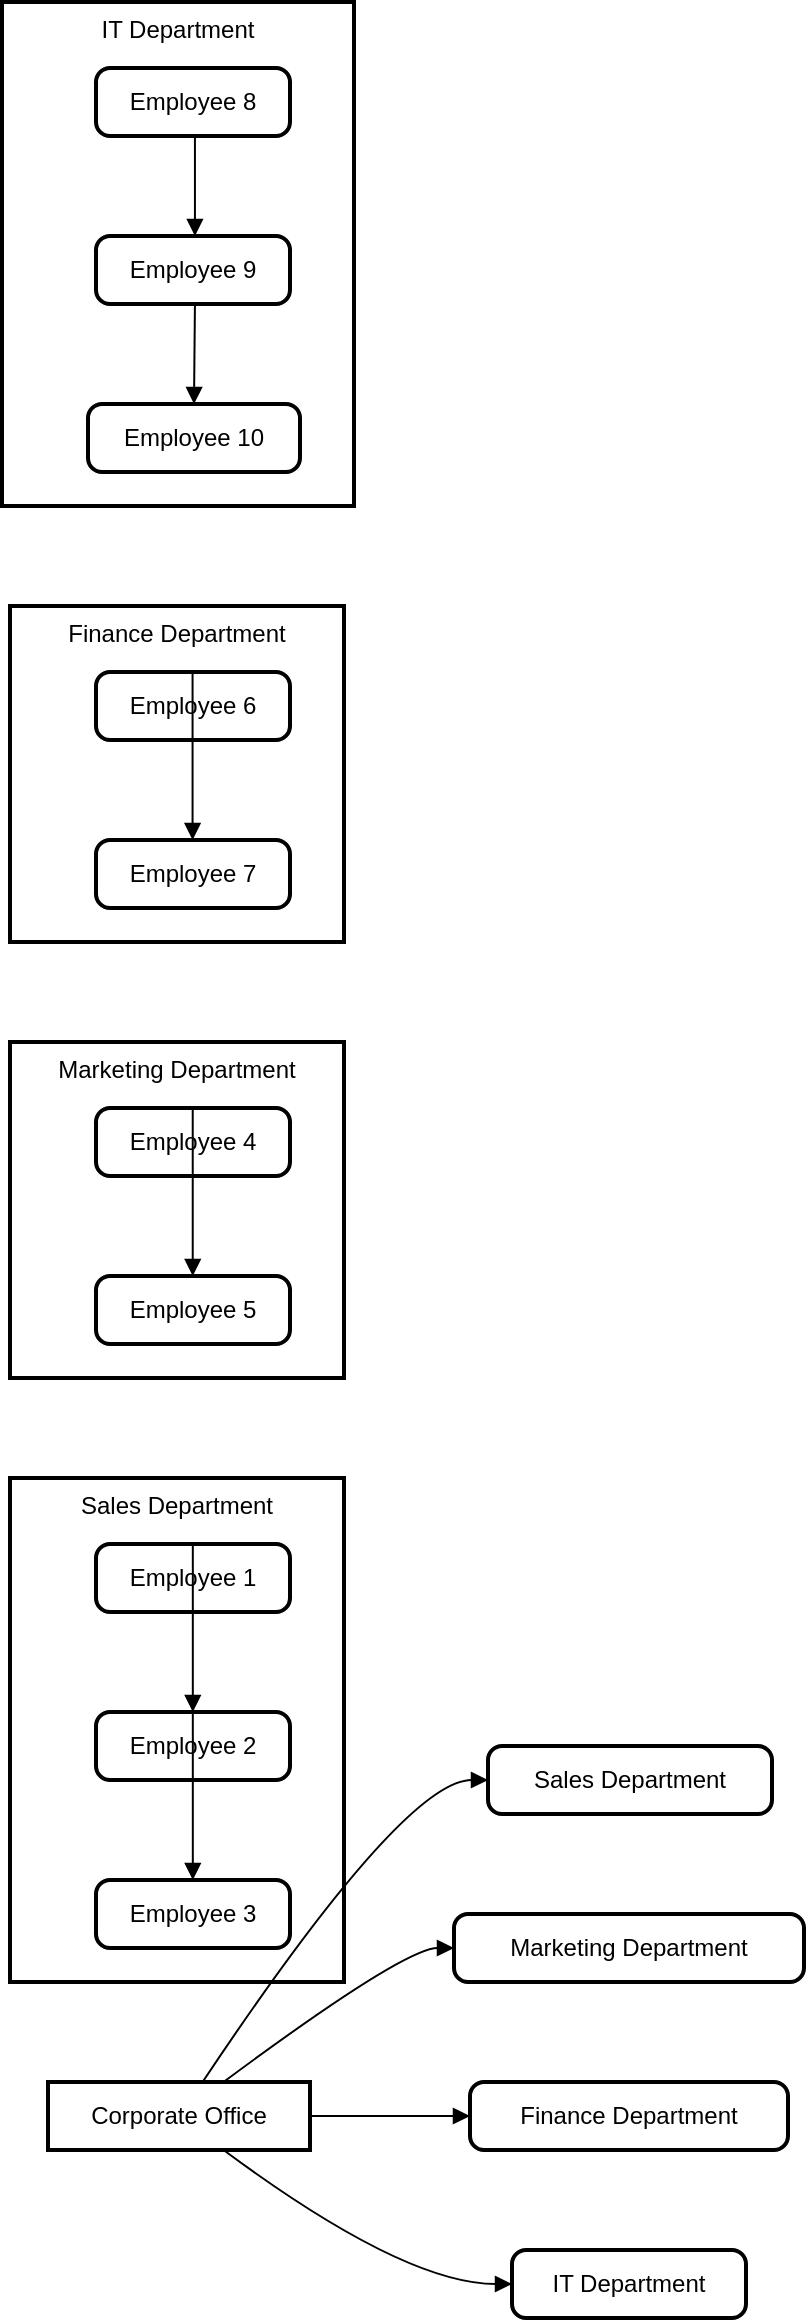 <mxfile version="24.7.6">
  <diagram name="Page-1" id="smtgv5nsKCxpMgElDoHs">
    <mxGraphModel>
      <root>
        <mxCell id="0" />
        <mxCell id="1" parent="0" />
        <mxCell id="2" value="IT Department" style="whiteSpace=wrap;strokeWidth=2;verticalAlign=top;" vertex="1" parent="1">
          <mxGeometry width="176" height="252" as="geometry" />
        </mxCell>
        <mxCell id="3" value="Employee 8" style="rounded=1;absoluteArcSize=1;arcSize=14;whiteSpace=wrap;strokeWidth=2;" vertex="1" parent="2">
          <mxGeometry x="47" y="33" width="97" height="34" as="geometry" />
        </mxCell>
        <mxCell id="4" value="Employee 9" style="rounded=1;absoluteArcSize=1;arcSize=14;whiteSpace=wrap;strokeWidth=2;" vertex="1" parent="2">
          <mxGeometry x="47" y="117" width="97" height="34" as="geometry" />
        </mxCell>
        <mxCell id="5" value="Employee 10" style="rounded=1;absoluteArcSize=1;arcSize=14;whiteSpace=wrap;strokeWidth=2;" vertex="1" parent="2">
          <mxGeometry x="43" y="201" width="106" height="34" as="geometry" />
        </mxCell>
        <mxCell id="6" value="" style="curved=1;startArrow=none;endArrow=block;exitX=0.51;exitY=1;entryX=0.51;entryY=0;" edge="1" parent="2" source="3" target="4">
          <mxGeometry relative="1" as="geometry">
            <Array as="points" />
          </mxGeometry>
        </mxCell>
        <mxCell id="7" value="" style="curved=1;startArrow=none;endArrow=block;exitX=0.51;exitY=1;entryX=0.5;entryY=0;" edge="1" parent="2" source="4" target="5">
          <mxGeometry relative="1" as="geometry">
            <Array as="points" />
          </mxGeometry>
        </mxCell>
        <mxCell id="8" value="Finance Department" style="whiteSpace=wrap;strokeWidth=2;verticalAlign=top;" vertex="1" parent="1">
          <mxGeometry x="4" y="302" width="167" height="168" as="geometry" />
        </mxCell>
        <mxCell id="9" value="Employee 6" style="rounded=1;absoluteArcSize=1;arcSize=14;whiteSpace=wrap;strokeWidth=2;" vertex="1" parent="8">
          <mxGeometry x="43" y="33" width="97" height="34" as="geometry" />
        </mxCell>
        <mxCell id="10" value="Employee 7" style="rounded=1;absoluteArcSize=1;arcSize=14;whiteSpace=wrap;strokeWidth=2;" vertex="1" parent="8">
          <mxGeometry x="43" y="117" width="97" height="34" as="geometry" />
        </mxCell>
        <mxCell id="11" value="" style="curved=1;startArrow=none;endArrow=block;exitX=0.46;exitY=-7.88;entryX=0.46;entryY=-8.88;" edge="1" parent="8" source="9" target="10">
          <mxGeometry relative="1" as="geometry">
            <Array as="points" />
          </mxGeometry>
        </mxCell>
        <mxCell id="12" value="Marketing Department" style="whiteSpace=wrap;strokeWidth=2;verticalAlign=top;" vertex="1" parent="1">
          <mxGeometry x="4" y="520" width="167" height="168" as="geometry" />
        </mxCell>
        <mxCell id="13" value="Employee 4" style="rounded=1;absoluteArcSize=1;arcSize=14;whiteSpace=wrap;strokeWidth=2;" vertex="1" parent="12">
          <mxGeometry x="43" y="33" width="97" height="34" as="geometry" />
        </mxCell>
        <mxCell id="14" value="Employee 5" style="rounded=1;absoluteArcSize=1;arcSize=14;whiteSpace=wrap;strokeWidth=2;" vertex="1" parent="12">
          <mxGeometry x="43" y="117" width="97" height="34" as="geometry" />
        </mxCell>
        <mxCell id="15" value="" style="curved=1;startArrow=none;endArrow=block;exitX=0.46;exitY=-14.29;entryX=0.46;entryY=-15.29;" edge="1" parent="12" source="13" target="14">
          <mxGeometry relative="1" as="geometry">
            <Array as="points" />
          </mxGeometry>
        </mxCell>
        <mxCell id="16" value="Sales Department" style="whiteSpace=wrap;strokeWidth=2;verticalAlign=top;" vertex="1" parent="1">
          <mxGeometry x="4" y="738" width="167" height="252" as="geometry" />
        </mxCell>
        <mxCell id="17" value="Employee 1" style="rounded=1;absoluteArcSize=1;arcSize=14;whiteSpace=wrap;strokeWidth=2;" vertex="1" parent="16">
          <mxGeometry x="43" y="33" width="97" height="34" as="geometry" />
        </mxCell>
        <mxCell id="18" value="Employee 2" style="rounded=1;absoluteArcSize=1;arcSize=14;whiteSpace=wrap;strokeWidth=2;" vertex="1" parent="16">
          <mxGeometry x="43" y="117" width="97" height="34" as="geometry" />
        </mxCell>
        <mxCell id="19" value="Employee 3" style="rounded=1;absoluteArcSize=1;arcSize=14;whiteSpace=wrap;strokeWidth=2;" vertex="1" parent="16">
          <mxGeometry x="43" y="201" width="97" height="34" as="geometry" />
        </mxCell>
        <mxCell id="20" value="" style="curved=1;startArrow=none;endArrow=block;exitX=0.46;exitY=-20.71;entryX=0.46;entryY=-21.71;" edge="1" parent="16" source="17" target="18">
          <mxGeometry relative="1" as="geometry">
            <Array as="points" />
          </mxGeometry>
        </mxCell>
        <mxCell id="21" value="" style="curved=1;startArrow=none;endArrow=block;exitX=0.46;exitY=-20.71;entryX=0.46;entryY=-21.71;" edge="1" parent="16" source="18" target="19">
          <mxGeometry relative="1" as="geometry">
            <Array as="points" />
          </mxGeometry>
        </mxCell>
        <mxCell id="22" value="Corporate Office" style="whiteSpace=wrap;strokeWidth=2;" vertex="1" parent="1">
          <mxGeometry x="23" y="1040" width="131" height="34" as="geometry" />
        </mxCell>
        <mxCell id="23" value="Sales Department" style="rounded=1;absoluteArcSize=1;arcSize=14;whiteSpace=wrap;strokeWidth=2;" vertex="1" parent="1">
          <mxGeometry x="243" y="872" width="142" height="34" as="geometry" />
        </mxCell>
        <mxCell id="24" value="Marketing Department" style="rounded=1;absoluteArcSize=1;arcSize=14;whiteSpace=wrap;strokeWidth=2;" vertex="1" parent="1">
          <mxGeometry x="226" y="956" width="175" height="34" as="geometry" />
        </mxCell>
        <mxCell id="25" value="Finance Department" style="rounded=1;absoluteArcSize=1;arcSize=14;whiteSpace=wrap;strokeWidth=2;" vertex="1" parent="1">
          <mxGeometry x="234" y="1040" width="159" height="34" as="geometry" />
        </mxCell>
        <mxCell id="26" value="IT Department" style="rounded=1;absoluteArcSize=1;arcSize=14;whiteSpace=wrap;strokeWidth=2;" vertex="1" parent="1">
          <mxGeometry x="255" y="1124" width="117" height="34" as="geometry" />
        </mxCell>
        <mxCell id="27" value="" style="curved=1;startArrow=none;endArrow=block;exitX=0.59;exitY=0;entryX=0;entryY=0.5;" edge="1" parent="1" source="22" target="23">
          <mxGeometry relative="1" as="geometry">
            <Array as="points">
              <mxPoint x="201" y="889" />
            </Array>
          </mxGeometry>
        </mxCell>
        <mxCell id="28" value="" style="curved=1;startArrow=none;endArrow=block;exitX=0.67;exitY=0;entryX=0;entryY=0.5;" edge="1" parent="1" source="22" target="24">
          <mxGeometry relative="1" as="geometry">
            <Array as="points">
              <mxPoint x="201" y="973" />
            </Array>
          </mxGeometry>
        </mxCell>
        <mxCell id="29" value="" style="curved=1;startArrow=none;endArrow=block;exitX=1;exitY=0.5;entryX=0;entryY=0.5;" edge="1" parent="1" source="22" target="25">
          <mxGeometry relative="1" as="geometry">
            <Array as="points" />
          </mxGeometry>
        </mxCell>
        <mxCell id="30" value="" style="curved=1;startArrow=none;endArrow=block;exitX=0.67;exitY=1;entryX=0;entryY=0.5;" edge="1" parent="1" source="22" target="26">
          <mxGeometry relative="1" as="geometry">
            <Array as="points">
              <mxPoint x="201" y="1141" />
            </Array>
          </mxGeometry>
        </mxCell>
      </root>
    </mxGraphModel>
  </diagram>
</mxfile>
